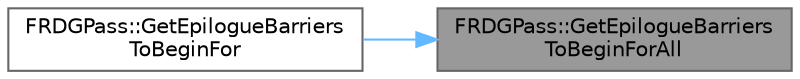 digraph "FRDGPass::GetEpilogueBarriersToBeginForAll"
{
 // INTERACTIVE_SVG=YES
 // LATEX_PDF_SIZE
  bgcolor="transparent";
  edge [fontname=Helvetica,fontsize=10,labelfontname=Helvetica,labelfontsize=10];
  node [fontname=Helvetica,fontsize=10,shape=box,height=0.2,width=0.4];
  rankdir="RL";
  Node1 [id="Node000001",label="FRDGPass::GetEpilogueBarriers\lToBeginForAll",height=0.2,width=0.4,color="gray40", fillcolor="grey60", style="filled", fontcolor="black",tooltip=" "];
  Node1 -> Node2 [id="edge1_Node000001_Node000002",dir="back",color="steelblue1",style="solid",tooltip=" "];
  Node2 [id="Node000002",label="FRDGPass::GetEpilogueBarriers\lToBeginFor",height=0.2,width=0.4,color="grey40", fillcolor="white", style="filled",URL="$d2/ddc/classFRDGPass.html#aa14d7a0fc5e21d488066746d912ba53d",tooltip=" "];
}
